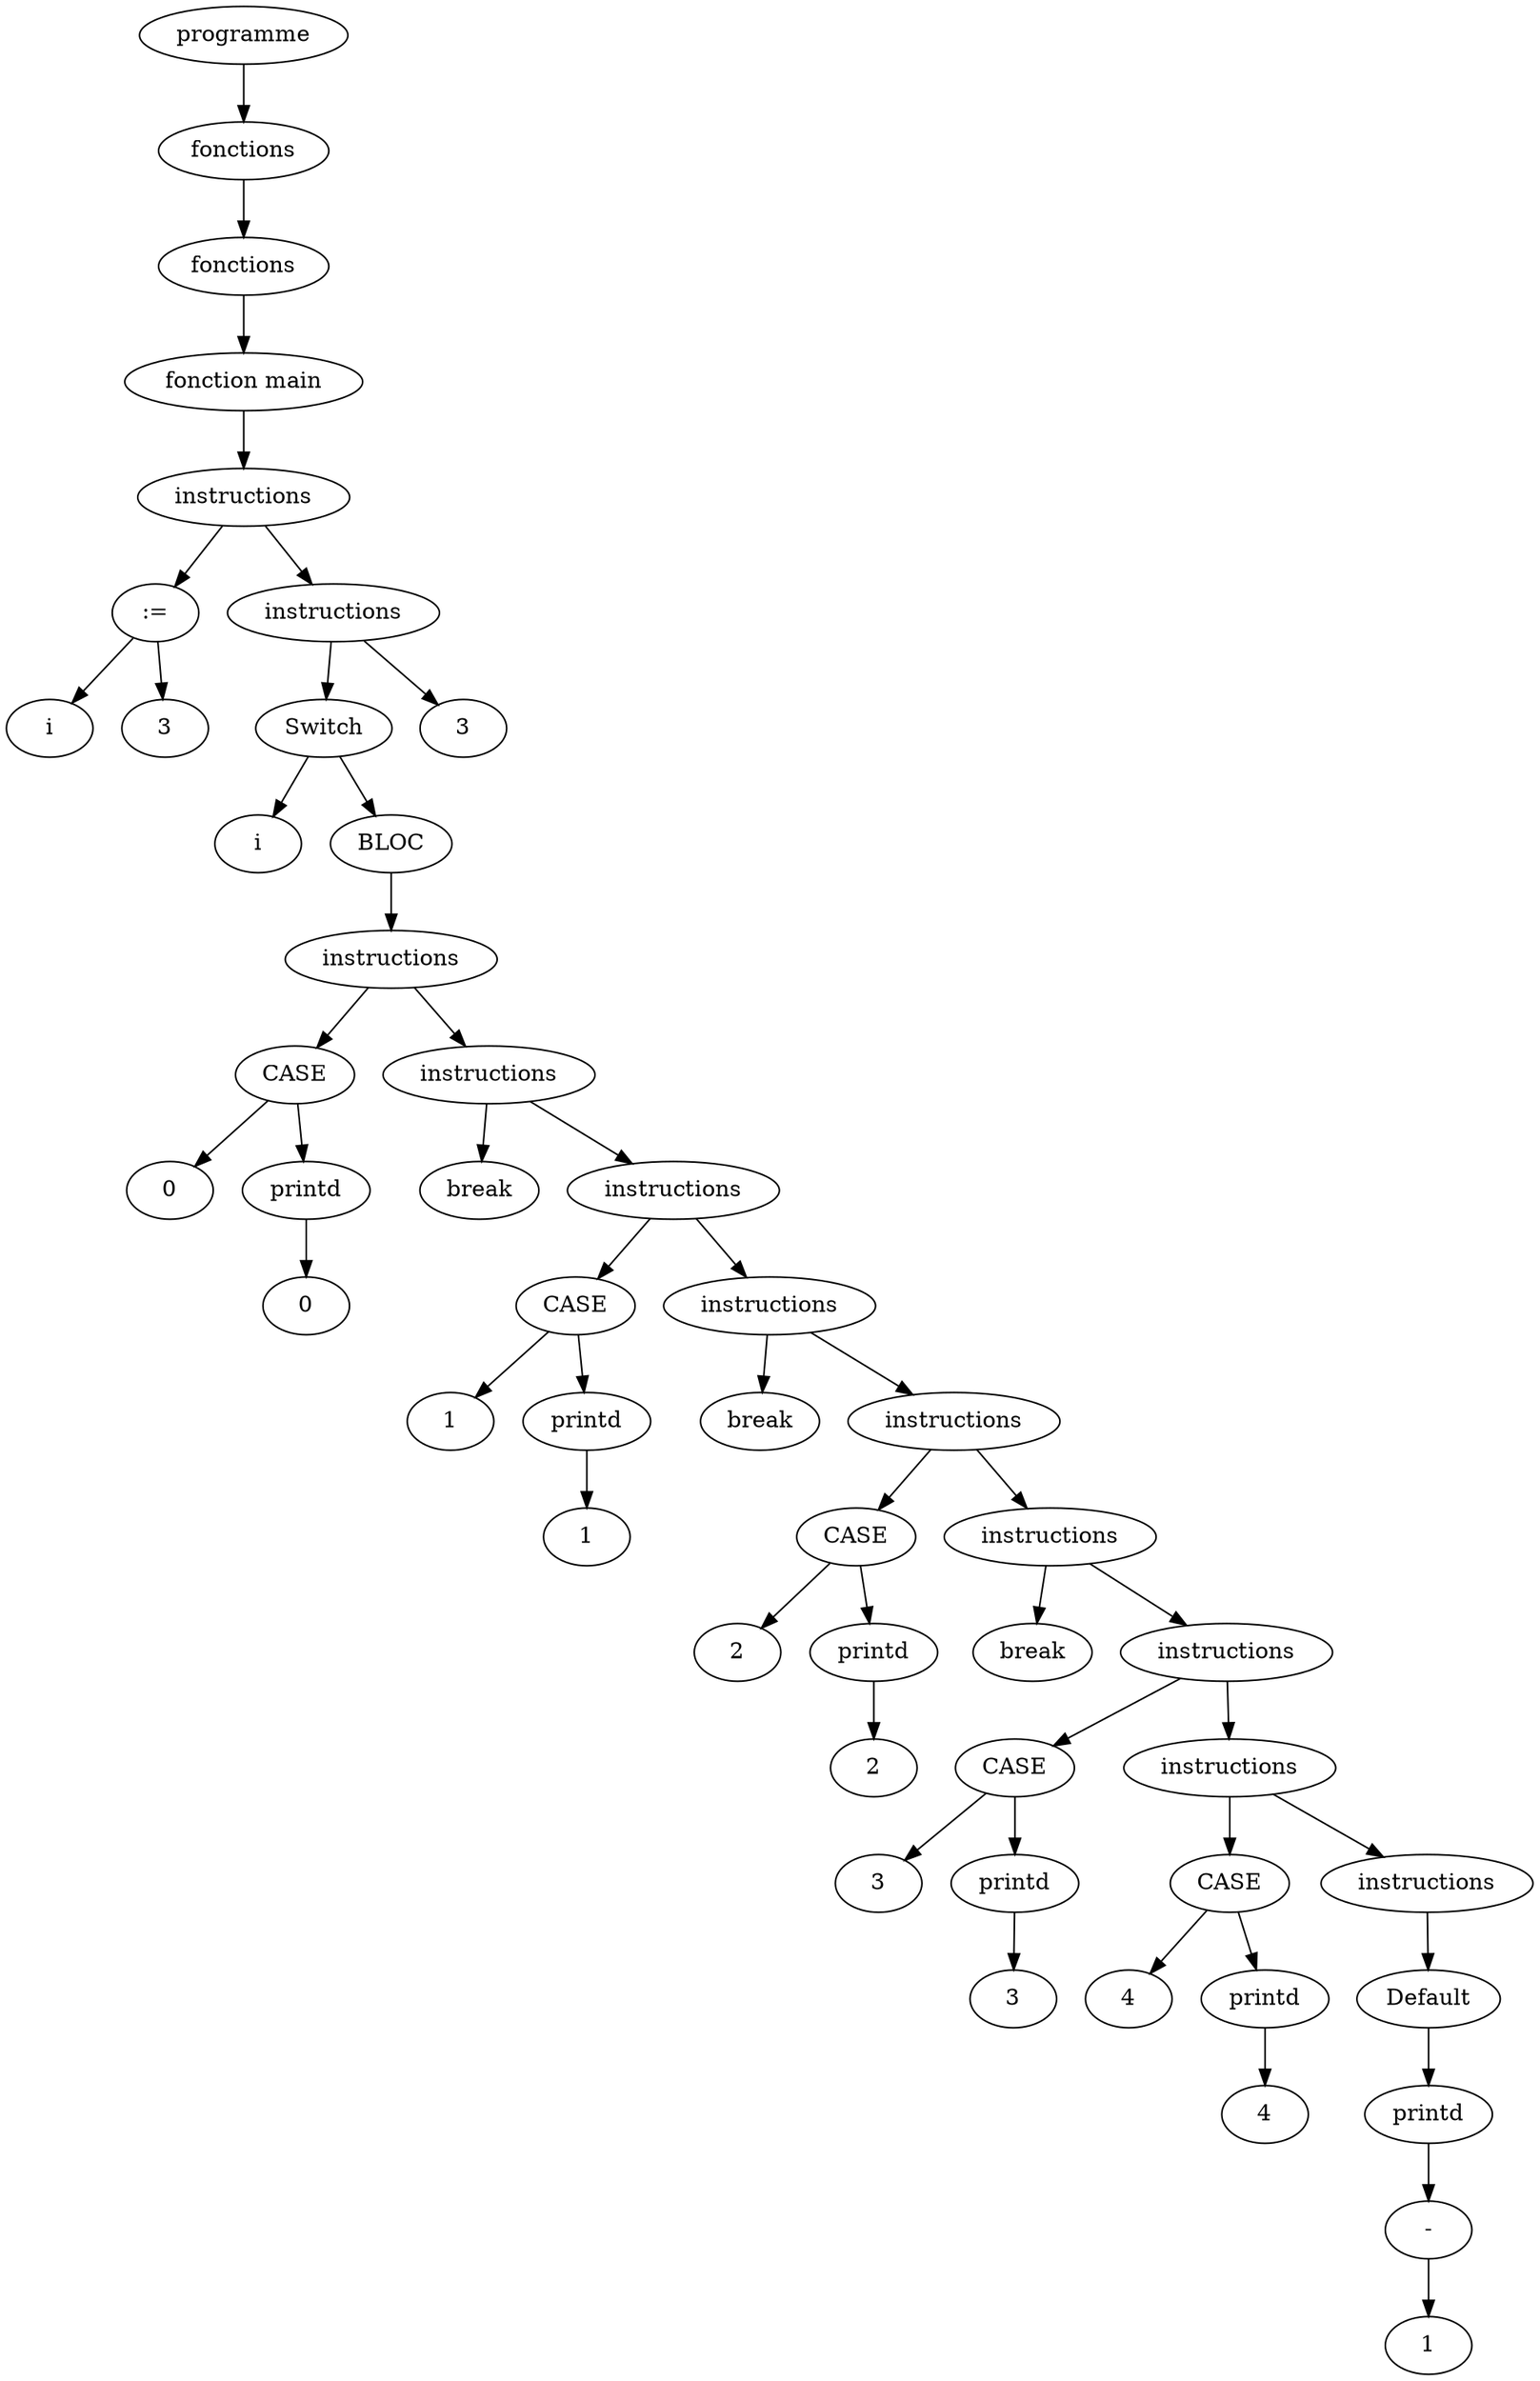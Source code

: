 digraph mon_programme {

node1 [label="programme" shape=ellipse ];
node2 [label="fonctions" shape=ellipse ];
node3 [label="fonctions" shape=ellipse ];
node4 [label="fonction main" shape=ellipse ];
node5 [label="instructions" shape=ellipse ];
node6 [label=":=" shape=ellipse ];
node7 [label="i" shape=ellipse ];
node8 [label="3" shape=ellipse ];
node9 [label="instructions" shape=ellipse ];
node10 [label="Switch" shape=ellipse ];
node11 [label="i" shape=ellipse ];
node12 [label="BLOC" shape=ellipse ];
node13 [label="instructions" shape=ellipse ];
node14 [label="CASE" shape=ellipse ];
node15 [label="0" shape=ellipse ];
node16 [label="printd" shape=ellipse ];
node17 [label="0" shape=ellipse ];
node18 [label="instructions" shape=ellipse ];
node19 [label="break" shape=ellipse ];
node20 [label="instructions" shape=ellipse ];
node21 [label="CASE" shape=ellipse ];
node22 [label="1" shape=ellipse ];
node23 [label="printd" shape=ellipse ];
node24 [label="1" shape=ellipse ];
node25 [label="instructions" shape=ellipse ];
node26 [label="break" shape=ellipse ];
node27 [label="instructions" shape=ellipse ];
node28 [label="CASE" shape=ellipse ];
node29 [label="2" shape=ellipse ];
node30 [label="printd" shape=ellipse ];
node31 [label="2" shape=ellipse ];
node32 [label="instructions" shape=ellipse ];
node33 [label="break" shape=ellipse ];
node34 [label="instructions" shape=ellipse ];
node35 [label="CASE" shape=ellipse ];
node36 [label="3" shape=ellipse ];
node37 [label="printd" shape=ellipse ];
node38 [label="3" shape=ellipse ];
node39 [label="instructions" shape=ellipse ];
node40 [label="CASE" shape=ellipse ];
node41 [label="4" shape=ellipse ];
node42 [label="printd" shape=ellipse ];
node43 [label="4" shape=ellipse ];
node44 [label="instructions" shape=ellipse ];
node45 [label="Default" shape=ellipse ];
node46 [label="printd" shape=ellipse ];
node47 [label="-" shape=ellipse ];
node48 [label="1" shape=ellipse ];
node49 [label="3" shape=ellipse ];
node6->node7;
node6->node8;
node16->node17;
node14->node15;
node14->node16;
node23->node24;
node21->node22;
node21->node23;
node30->node31;
node28->node29;
node28->node30;
node37->node38;
node35->node36;
node35->node37;
node42->node43;
node40->node41;
node40->node42;
node47->node48;
node46->node47;
node45->node46;
node44->node45;
node39->node40;
node39->node44;
node34->node35;
node34->node39;
node32->node33;
node32->node34;
node27->node28;
node27->node32;
node25->node26;
node25->node27;
node20->node21;
node20->node25;
node18->node19;
node18->node20;
node13->node14;
node13->node18;
node12->node13;
node10->node11;
node10->node12;
node9->node10;
node9->node49;
node5->node6;
node5->node9;
node4->node5;
node3->node4;
node2->node3;
node1->node2;
}